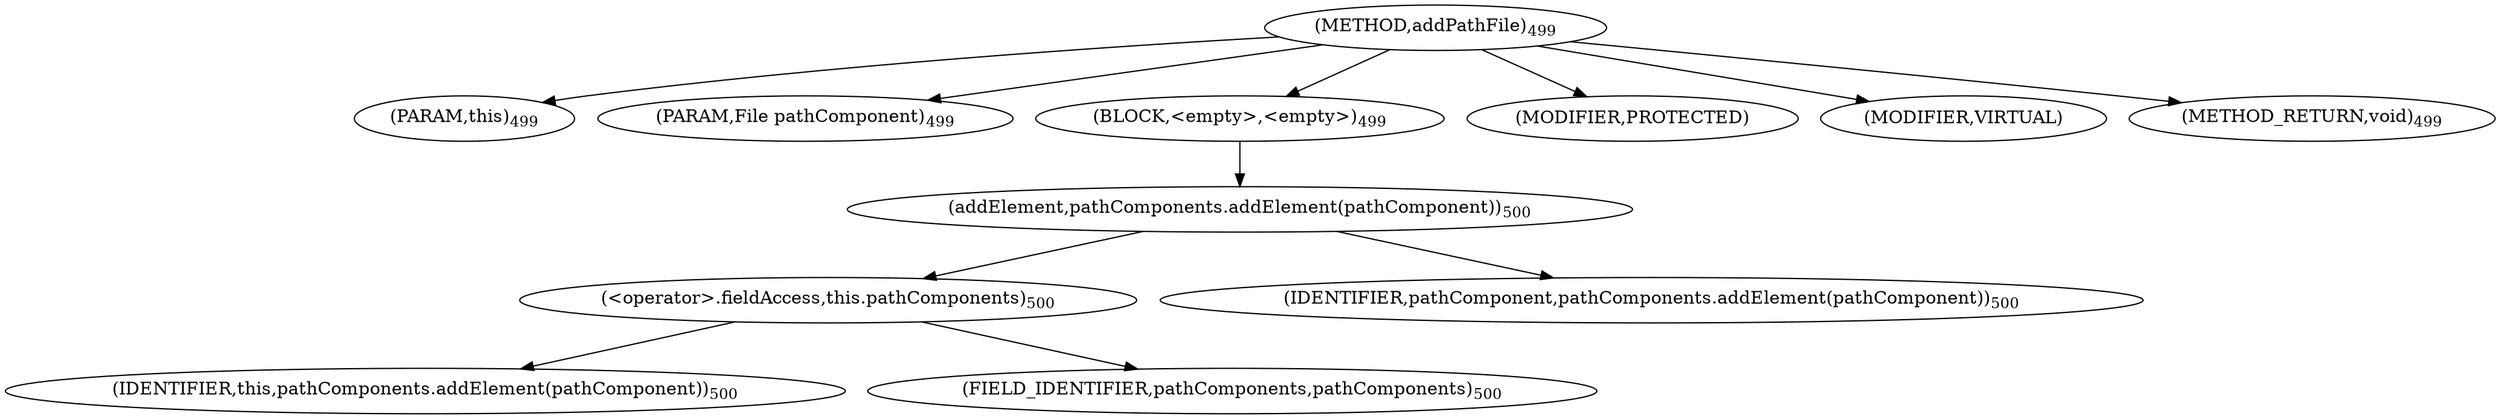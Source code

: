 digraph "addPathFile" {  
"856" [label = <(METHOD,addPathFile)<SUB>499</SUB>> ]
"857" [label = <(PARAM,this)<SUB>499</SUB>> ]
"858" [label = <(PARAM,File pathComponent)<SUB>499</SUB>> ]
"859" [label = <(BLOCK,&lt;empty&gt;,&lt;empty&gt;)<SUB>499</SUB>> ]
"860" [label = <(addElement,pathComponents.addElement(pathComponent))<SUB>500</SUB>> ]
"861" [label = <(&lt;operator&gt;.fieldAccess,this.pathComponents)<SUB>500</SUB>> ]
"862" [label = <(IDENTIFIER,this,pathComponents.addElement(pathComponent))<SUB>500</SUB>> ]
"863" [label = <(FIELD_IDENTIFIER,pathComponents,pathComponents)<SUB>500</SUB>> ]
"864" [label = <(IDENTIFIER,pathComponent,pathComponents.addElement(pathComponent))<SUB>500</SUB>> ]
"865" [label = <(MODIFIER,PROTECTED)> ]
"866" [label = <(MODIFIER,VIRTUAL)> ]
"867" [label = <(METHOD_RETURN,void)<SUB>499</SUB>> ]
  "856" -> "857" 
  "856" -> "858" 
  "856" -> "859" 
  "856" -> "865" 
  "856" -> "866" 
  "856" -> "867" 
  "859" -> "860" 
  "860" -> "861" 
  "860" -> "864" 
  "861" -> "862" 
  "861" -> "863" 
}
